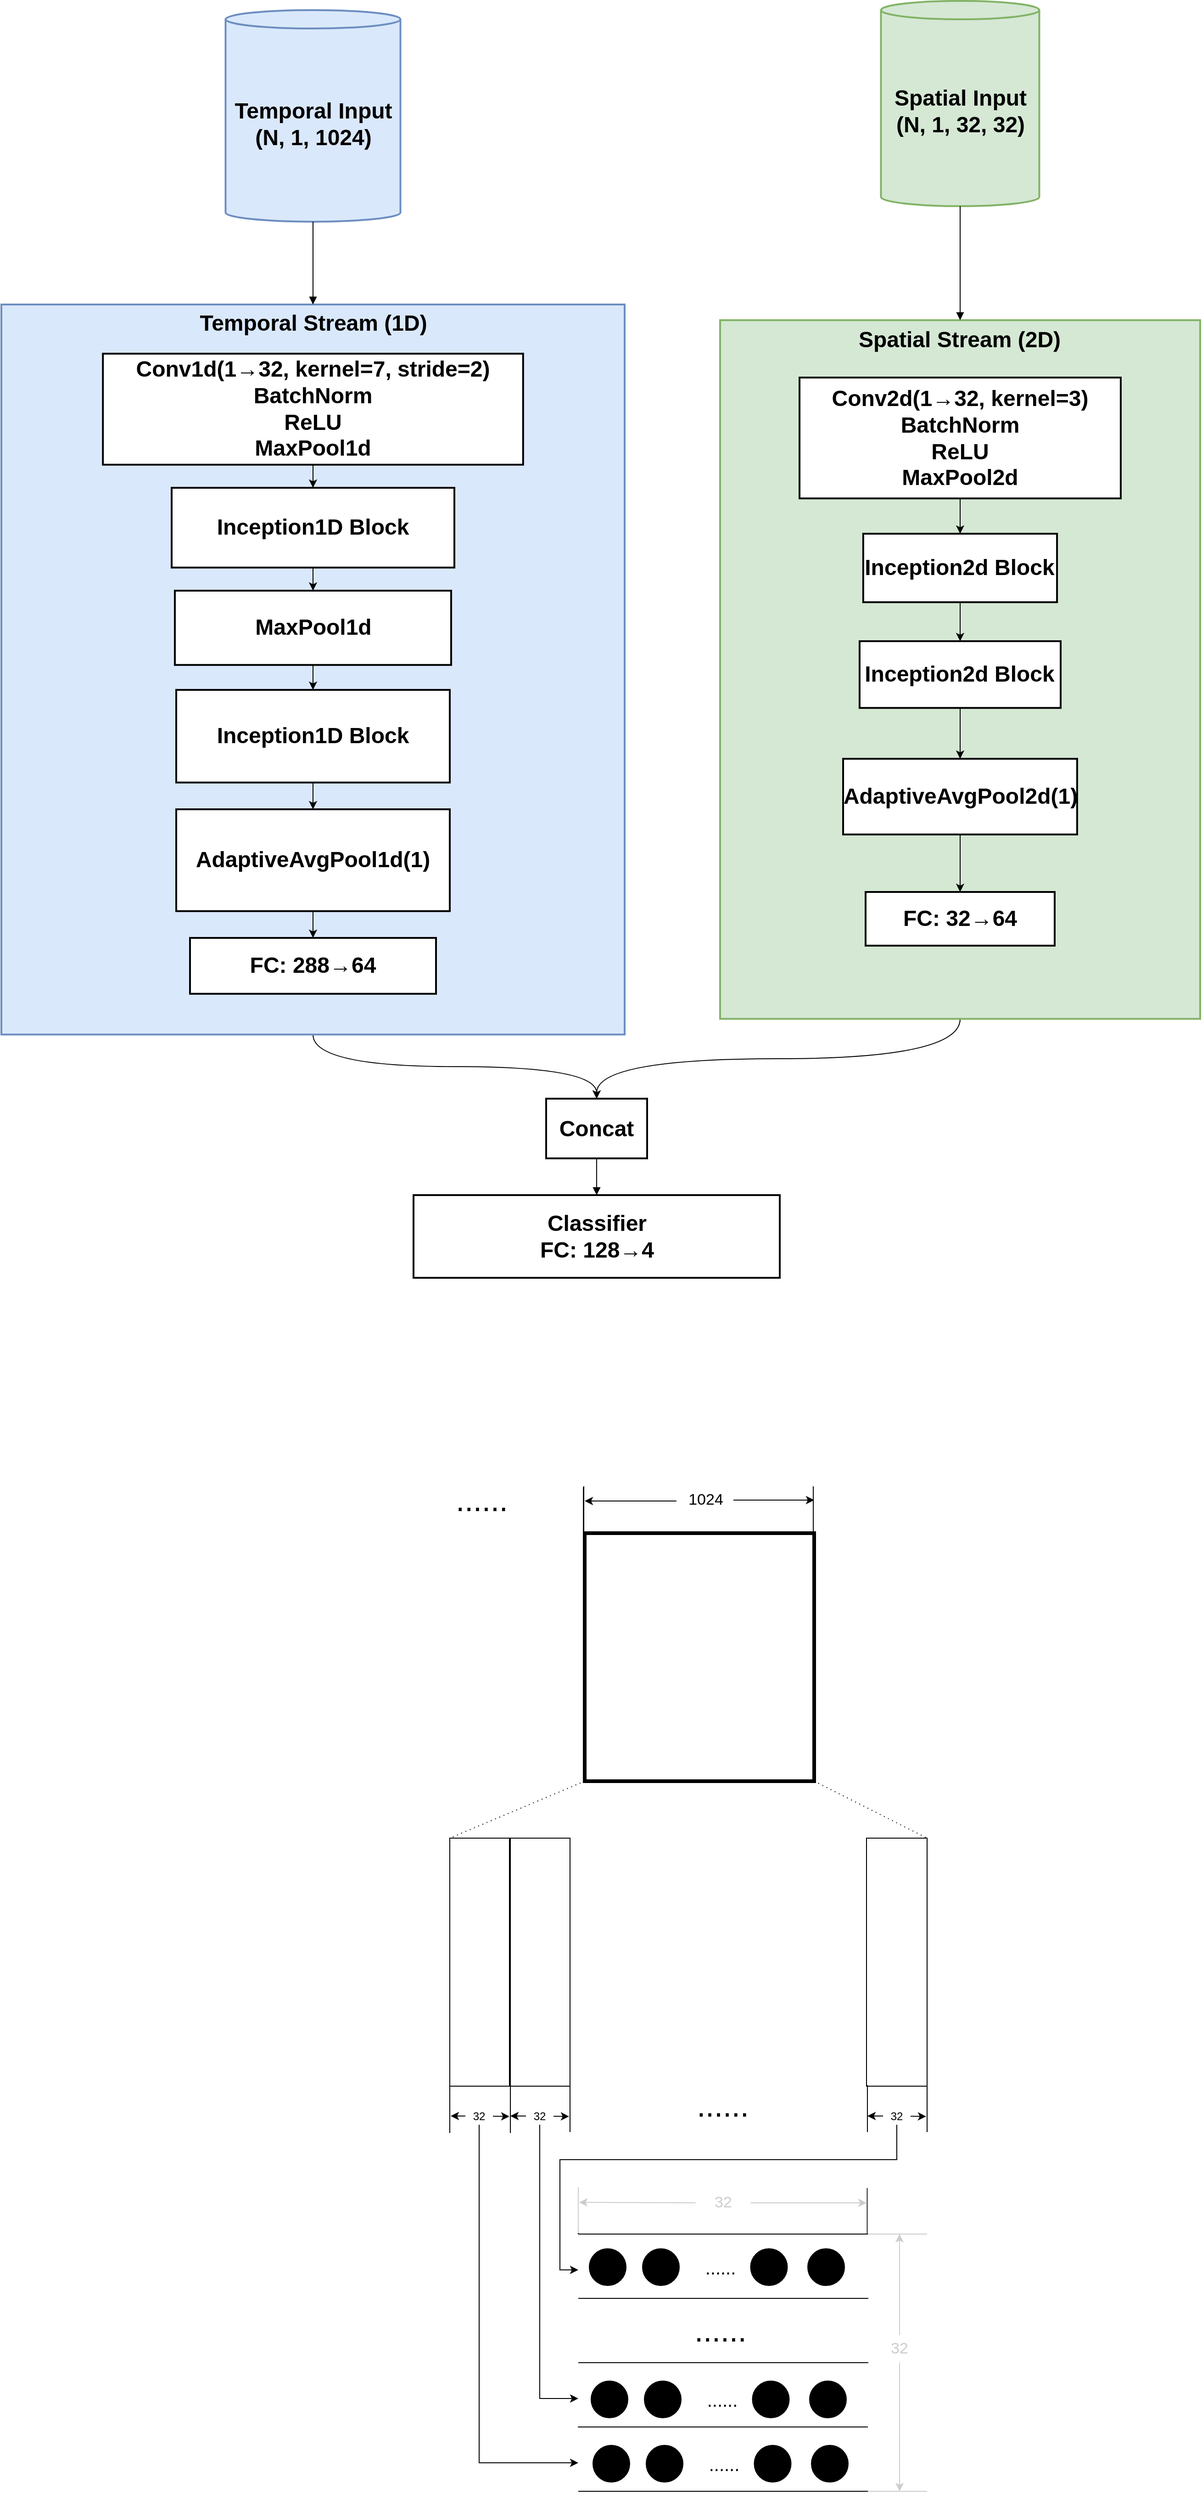 <mxfile version="27.1.1">
  <diagram name="第 1 页" id="sHijxUhzkt0KrCc44Swx">
    <mxGraphModel dx="1807" dy="1045" grid="1" gridSize="10" guides="1" tooltips="1" connect="1" arrows="1" fold="1" page="1" pageScale="1" pageWidth="827" pageHeight="1169" math="0" shadow="0">
      <root>
        <mxCell id="0" />
        <mxCell id="1" parent="0" />
        <mxCell id="0lxIgB4Fh4-dv3Joqvid-2" style="edgeStyle=orthogonalEdgeStyle;rounded=0;orthogonalLoop=1;jettySize=auto;html=1;exitX=0.5;exitY=1;exitDx=0;exitDy=0;entryX=0.5;entryY=0;entryDx=0;entryDy=0;curved=1;" parent="1" source="0lxIgB4Fh4-dv3Joqvid-3" target="0lxIgB4Fh4-dv3Joqvid-13" edge="1">
          <mxGeometry relative="1" as="geometry" />
        </mxCell>
        <mxCell id="0lxIgB4Fh4-dv3Joqvid-3" value="Spatial Stream (2D)" style="whiteSpace=wrap;strokeWidth=2;verticalAlign=top;fontSize=24;fillColor=#d5e8d4;strokeColor=#82b366;fontStyle=1" parent="1" vertex="1">
          <mxGeometry x="1174.495" y="657.539" width="523" height="760.607" as="geometry" />
        </mxCell>
        <mxCell id="0lxIgB4Fh4-dv3Joqvid-4" style="edgeStyle=orthogonalEdgeStyle;rounded=0;orthogonalLoop=1;jettySize=auto;html=1;exitX=0.5;exitY=1;exitDx=0;exitDy=0;entryX=0.5;entryY=0;entryDx=0;entryDy=0;" parent="0lxIgB4Fh4-dv3Joqvid-3" source="0lxIgB4Fh4-dv3Joqvid-5" target="0lxIgB4Fh4-dv3Joqvid-7" edge="1">
          <mxGeometry relative="1" as="geometry" />
        </mxCell>
        <mxCell id="0lxIgB4Fh4-dv3Joqvid-5" value="Conv2d(1→32, kernel=3)&#xa;            BatchNorm&#xa;            ReLU&#xa;            MaxPool2d" style="whiteSpace=wrap;strokeWidth=2;fontSize=24;fontStyle=1" parent="0lxIgB4Fh4-dv3Joqvid-3" vertex="1">
          <mxGeometry x="86.53" y="62.46" width="349.95" height="131.57" as="geometry" />
        </mxCell>
        <mxCell id="0lxIgB4Fh4-dv3Joqvid-6" style="edgeStyle=orthogonalEdgeStyle;rounded=0;orthogonalLoop=1;jettySize=auto;html=1;exitX=0.5;exitY=1;exitDx=0;exitDy=0;entryX=0.5;entryY=0;entryDx=0;entryDy=0;" parent="0lxIgB4Fh4-dv3Joqvid-3" source="0lxIgB4Fh4-dv3Joqvid-7" target="0lxIgB4Fh4-dv3Joqvid-9" edge="1">
          <mxGeometry relative="1" as="geometry" />
        </mxCell>
        <mxCell id="0lxIgB4Fh4-dv3Joqvid-7" value="Inception2d Block" style="whiteSpace=wrap;strokeWidth=2;fontSize=24;fontStyle=1" parent="0lxIgB4Fh4-dv3Joqvid-3" vertex="1">
          <mxGeometry x="155.935" y="232.461" width="211.13" height="74.57" as="geometry" />
        </mxCell>
        <mxCell id="0lxIgB4Fh4-dv3Joqvid-8" style="edgeStyle=orthogonalEdgeStyle;rounded=0;orthogonalLoop=1;jettySize=auto;html=1;exitX=0.5;exitY=1;exitDx=0;exitDy=0;entryX=0.5;entryY=0;entryDx=0;entryDy=0;" parent="0lxIgB4Fh4-dv3Joqvid-3" source="0lxIgB4Fh4-dv3Joqvid-9" target="0lxIgB4Fh4-dv3Joqvid-11" edge="1">
          <mxGeometry relative="1" as="geometry" />
        </mxCell>
        <mxCell id="0lxIgB4Fh4-dv3Joqvid-9" value="Inception2d Block" style="whiteSpace=wrap;strokeWidth=2;fontSize=24;fontStyle=1" parent="0lxIgB4Fh4-dv3Joqvid-3" vertex="1">
          <mxGeometry x="151.97" y="349.461" width="219.06" height="72.65" as="geometry" />
        </mxCell>
        <mxCell id="0lxIgB4Fh4-dv3Joqvid-10" style="edgeStyle=orthogonalEdgeStyle;rounded=0;orthogonalLoop=1;jettySize=auto;html=1;exitX=0.5;exitY=1;exitDx=0;exitDy=0;entryX=0.5;entryY=0;entryDx=0;entryDy=0;" parent="0lxIgB4Fh4-dv3Joqvid-3" source="0lxIgB4Fh4-dv3Joqvid-11" target="0lxIgB4Fh4-dv3Joqvid-12" edge="1">
          <mxGeometry relative="1" as="geometry" />
        </mxCell>
        <mxCell id="0lxIgB4Fh4-dv3Joqvid-11" value="AdaptiveAvgPool2d(1)" style="whiteSpace=wrap;strokeWidth=2;fontSize=24;fontStyle=1" parent="0lxIgB4Fh4-dv3Joqvid-3" vertex="1">
          <mxGeometry x="134.025" y="477.461" width="254.95" height="82.4" as="geometry" />
        </mxCell>
        <mxCell id="0lxIgB4Fh4-dv3Joqvid-12" value="FC: 32→64" style="whiteSpace=wrap;strokeWidth=2;fontSize=24;fontStyle=1" parent="0lxIgB4Fh4-dv3Joqvid-3" vertex="1">
          <mxGeometry x="158.5" y="622.462" width="206" height="58.435" as="geometry" />
        </mxCell>
        <mxCell id="0lxIgB4Fh4-dv3Joqvid-13" value="Concat" style="whiteSpace=wrap;strokeWidth=2;fontSize=24;fontStyle=1" parent="1" vertex="1">
          <mxGeometry x="985" y="1505" width="110" height="65" as="geometry" />
        </mxCell>
        <mxCell id="0lxIgB4Fh4-dv3Joqvid-14" value="Classifier&#xa;        FC: 128→4" style="whiteSpace=wrap;strokeWidth=2;fontSize=24;fontStyle=1" parent="1" vertex="1">
          <mxGeometry x="840.5" y="1610" width="399" height="90" as="geometry" />
        </mxCell>
        <mxCell id="0lxIgB4Fh4-dv3Joqvid-15" value="Temporal Input&#xa;        (N, 1, 1024)" style="shape=cylinder3;boundedLbl=1;backgroundOutline=1;size=10;strokeWidth=2;whiteSpace=wrap;fontSize=24;fillColor=#dae8fc;strokeColor=#6c8ebf;fontStyle=1" parent="1" vertex="1">
          <mxGeometry x="635.75" y="320" width="190.5" height="230.32" as="geometry" />
        </mxCell>
        <mxCell id="0lxIgB4Fh4-dv3Joqvid-16" style="edgeStyle=orthogonalEdgeStyle;rounded=0;orthogonalLoop=1;jettySize=auto;html=1;entryX=0.5;entryY=0;entryDx=0;entryDy=0;exitX=0.5;exitY=1;exitDx=0;exitDy=0;elbow=vertical;curved=1;" parent="1" source="0lxIgB4Fh4-dv3Joqvid-17" target="0lxIgB4Fh4-dv3Joqvid-13" edge="1">
          <mxGeometry relative="1" as="geometry" />
        </mxCell>
        <mxCell id="0lxIgB4Fh4-dv3Joqvid-17" value="Temporal Stream (1D)" style="whiteSpace=wrap;strokeWidth=2;verticalAlign=top;fontSize=24;fillColor=#dae8fc;strokeColor=#6c8ebf;fontStyle=1" parent="1" vertex="1">
          <mxGeometry x="391.5" y="640.486" width="679" height="794.71" as="geometry" />
        </mxCell>
        <mxCell id="0lxIgB4Fh4-dv3Joqvid-18" style="edgeStyle=orthogonalEdgeStyle;rounded=0;orthogonalLoop=1;jettySize=auto;html=1;exitX=0.5;exitY=1;exitDx=0;exitDy=0;entryX=0.5;entryY=0;entryDx=0;entryDy=0;" parent="0lxIgB4Fh4-dv3Joqvid-17" source="0lxIgB4Fh4-dv3Joqvid-19" target="0lxIgB4Fh4-dv3Joqvid-21" edge="1">
          <mxGeometry relative="1" as="geometry" />
        </mxCell>
        <mxCell id="0lxIgB4Fh4-dv3Joqvid-19" value="Conv1d(1→32, kernel=7, stride=2)&#xa;            BatchNorm&#xa;            ReLU&#xa;            MaxPool1d" style="whiteSpace=wrap;strokeWidth=2;fontSize=24;fontStyle=1" parent="0lxIgB4Fh4-dv3Joqvid-17" vertex="1">
          <mxGeometry x="110.63" y="53.53" width="457.75" height="120.85" as="geometry" />
        </mxCell>
        <mxCell id="0lxIgB4Fh4-dv3Joqvid-20" style="edgeStyle=orthogonalEdgeStyle;rounded=0;orthogonalLoop=1;jettySize=auto;html=1;exitX=0.5;exitY=1;exitDx=0;exitDy=0;entryX=0.5;entryY=0;entryDx=0;entryDy=0;" parent="0lxIgB4Fh4-dv3Joqvid-17" source="0lxIgB4Fh4-dv3Joqvid-21" target="0lxIgB4Fh4-dv3Joqvid-23" edge="1">
          <mxGeometry relative="1" as="geometry" />
        </mxCell>
        <mxCell id="0lxIgB4Fh4-dv3Joqvid-21" value="Inception1D Block" style="whiteSpace=wrap;strokeWidth=2;fontSize=24;fontStyle=1" parent="0lxIgB4Fh4-dv3Joqvid-17" vertex="1">
          <mxGeometry x="185.5" y="199.514" width="308" height="86.85" as="geometry" />
        </mxCell>
        <mxCell id="0lxIgB4Fh4-dv3Joqvid-22" style="edgeStyle=orthogonalEdgeStyle;rounded=0;orthogonalLoop=1;jettySize=auto;html=1;exitX=0.5;exitY=1;exitDx=0;exitDy=0;entryX=0.5;entryY=0;entryDx=0;entryDy=0;" parent="0lxIgB4Fh4-dv3Joqvid-17" source="0lxIgB4Fh4-dv3Joqvid-23" target="0lxIgB4Fh4-dv3Joqvid-27" edge="1">
          <mxGeometry relative="1" as="geometry" />
        </mxCell>
        <mxCell id="0lxIgB4Fh4-dv3Joqvid-23" value="MaxPool1d" style="whiteSpace=wrap;strokeWidth=2;fontSize=24;fontStyle=1" parent="0lxIgB4Fh4-dv3Joqvid-17" vertex="1">
          <mxGeometry x="189" y="311.514" width="301" height="80.85" as="geometry" />
        </mxCell>
        <mxCell id="0lxIgB4Fh4-dv3Joqvid-24" style="edgeStyle=orthogonalEdgeStyle;rounded=0;orthogonalLoop=1;jettySize=auto;html=1;exitX=0.5;exitY=1;exitDx=0;exitDy=0;entryX=0.5;entryY=0;entryDx=0;entryDy=0;" parent="0lxIgB4Fh4-dv3Joqvid-17" source="0lxIgB4Fh4-dv3Joqvid-25" target="0lxIgB4Fh4-dv3Joqvid-28" edge="1">
          <mxGeometry relative="1" as="geometry" />
        </mxCell>
        <mxCell id="0lxIgB4Fh4-dv3Joqvid-25" value="AdaptiveAvgPool1d(1)" style="whiteSpace=wrap;strokeWidth=2;fontSize=24;fontStyle=1" parent="0lxIgB4Fh4-dv3Joqvid-17" vertex="1">
          <mxGeometry x="190.5" y="549.514" width="298" height="110.85" as="geometry" />
        </mxCell>
        <mxCell id="0lxIgB4Fh4-dv3Joqvid-26" style="edgeStyle=orthogonalEdgeStyle;rounded=0;orthogonalLoop=1;jettySize=auto;html=1;exitX=0.5;exitY=1;exitDx=0;exitDy=0;entryX=0.5;entryY=0;entryDx=0;entryDy=0;" parent="0lxIgB4Fh4-dv3Joqvid-17" source="0lxIgB4Fh4-dv3Joqvid-27" target="0lxIgB4Fh4-dv3Joqvid-25" edge="1">
          <mxGeometry relative="1" as="geometry" />
        </mxCell>
        <mxCell id="0lxIgB4Fh4-dv3Joqvid-27" value="Inception1D Block" style="whiteSpace=wrap;strokeWidth=2;fontSize=24;fontStyle=1" parent="0lxIgB4Fh4-dv3Joqvid-17" vertex="1">
          <mxGeometry x="190.5" y="419.514" width="298" height="100.85" as="geometry" />
        </mxCell>
        <mxCell id="0lxIgB4Fh4-dv3Joqvid-28" value="FC: 288→64" style="whiteSpace=wrap;strokeWidth=2;fontSize=24;fontStyle=1" parent="0lxIgB4Fh4-dv3Joqvid-17" vertex="1">
          <mxGeometry x="205.5" y="689.51" width="268" height="60.84" as="geometry" />
        </mxCell>
        <mxCell id="0lxIgB4Fh4-dv3Joqvid-29" value="Spatial Input&#xa;        (N, 1, 32, 32)" style="shape=cylinder3;boundedLbl=1;backgroundOutline=1;size=10;strokeWidth=2;whiteSpace=wrap;fontSize=24;fillColor=#d5e8d4;strokeColor=#82b366;fontStyle=1" parent="1" vertex="1">
          <mxGeometry x="1349.74" y="310" width="172.51" height="223.41" as="geometry" />
        </mxCell>
        <mxCell id="0lxIgB4Fh4-dv3Joqvid-30" value="" style="curved=1;startArrow=none;endArrow=block;exitX=0.5;exitY=0.99;entryX=0.5;entryY=0;rounded=0;" parent="1" source="0lxIgB4Fh4-dv3Joqvid-13" target="0lxIgB4Fh4-dv3Joqvid-14" edge="1">
          <mxGeometry relative="1" as="geometry">
            <Array as="points" />
          </mxGeometry>
        </mxCell>
        <mxCell id="0lxIgB4Fh4-dv3Joqvid-31" value="" style="curved=1;startArrow=none;endArrow=block;exitX=0.5;exitY=1;entryX=0.5;entryY=0;rounded=0;" parent="1" source="0lxIgB4Fh4-dv3Joqvid-15" target="0lxIgB4Fh4-dv3Joqvid-17" edge="1">
          <mxGeometry relative="1" as="geometry">
            <Array as="points" />
          </mxGeometry>
        </mxCell>
        <mxCell id="0lxIgB4Fh4-dv3Joqvid-32" value="" style="curved=1;startArrow=none;endArrow=block;exitX=0.5;exitY=1;entryX=0.5;entryY=0;rounded=0;" parent="1" source="0lxIgB4Fh4-dv3Joqvid-29" target="0lxIgB4Fh4-dv3Joqvid-3" edge="1">
          <mxGeometry relative="1" as="geometry">
            <Array as="points" />
          </mxGeometry>
        </mxCell>
        <mxCell id="24eTkejY1qJN395DCYq1-84" value="" style="group;rotation=0;" vertex="1" connectable="0" parent="1">
          <mxGeometry x="490" y="1920" width="1125.5" height="328" as="geometry" />
        </mxCell>
        <mxCell id="24eTkejY1qJN395DCYq1-85" value="" style="shape=image;verticalLabelPosition=bottom;labelBackgroundColor=default;verticalAlign=top;imageAspect=0;image=https://broadbandlibrary.com/wp-content/uploads/2022/08/Figure.7-768x239.jpg;clipPath=inset(0% 0% 0% 14%);rotation=0;" vertex="1" parent="24eTkejY1qJN395DCYq1-84">
          <mxGeometry x="310" y="57" width="670" height="269" as="geometry" />
        </mxCell>
        <mxCell id="24eTkejY1qJN395DCYq1-87" value="" style="rounded=0;whiteSpace=wrap;html=1;fillColor=none;strokeColor=#000000;strokeWidth=4;rotation=0;" vertex="1" parent="24eTkejY1qJN395DCYq1-84">
          <mxGeometry x="537" y="58" width="250" height="270" as="geometry" />
        </mxCell>
        <mxCell id="24eTkejY1qJN395DCYq1-90" value="" style="endArrow=none;html=1;rounded=0;" edge="1" parent="24eTkejY1qJN395DCYq1-84">
          <mxGeometry width="50" height="50" relative="1" as="geometry">
            <mxPoint x="536" y="58" as="sourcePoint" />
            <mxPoint x="536" y="8" as="targetPoint" />
          </mxGeometry>
        </mxCell>
        <mxCell id="24eTkejY1qJN395DCYq1-93" value="&lt;font style=&quot;font-size: 17px;&quot;&gt;1024&lt;/font&gt;" style="text;html=1;align=center;verticalAlign=middle;whiteSpace=wrap;rounded=0;rotation=0;" vertex="1" parent="24eTkejY1qJN395DCYq1-84">
          <mxGeometry x="639" y="7" width="60" height="30" as="geometry" />
        </mxCell>
        <mxCell id="24eTkejY1qJN395DCYq1-94" value="" style="endArrow=none;html=1;rounded=0;" edge="1" parent="24eTkejY1qJN395DCYq1-84">
          <mxGeometry width="50" height="50" relative="1" as="geometry">
            <mxPoint x="536" y="57" as="sourcePoint" />
            <mxPoint x="536" y="7" as="targetPoint" />
          </mxGeometry>
        </mxCell>
        <mxCell id="24eTkejY1qJN395DCYq1-95" value="" style="endArrow=none;html=1;rounded=0;" edge="1" parent="24eTkejY1qJN395DCYq1-84">
          <mxGeometry width="50" height="50" relative="1" as="geometry">
            <mxPoint x="786" y="57" as="sourcePoint" />
            <mxPoint x="786" y="7" as="targetPoint" />
          </mxGeometry>
        </mxCell>
        <mxCell id="24eTkejY1qJN395DCYq1-96" value="" style="endArrow=classic;html=1;rounded=0;exitX=1;exitY=0.5;exitDx=0;exitDy=0;" edge="1" parent="24eTkejY1qJN395DCYq1-84" source="24eTkejY1qJN395DCYq1-93">
          <mxGeometry width="50" height="50" relative="1" as="geometry">
            <mxPoint x="707" y="23" as="sourcePoint" />
            <mxPoint x="787" y="22" as="targetPoint" />
          </mxGeometry>
        </mxCell>
        <mxCell id="24eTkejY1qJN395DCYq1-97" value="" style="endArrow=classic;html=1;rounded=0;" edge="1" parent="24eTkejY1qJN395DCYq1-84">
          <mxGeometry width="50" height="50" relative="1" as="geometry">
            <mxPoint x="637" y="23" as="sourcePoint" />
            <mxPoint x="537" y="23" as="targetPoint" />
          </mxGeometry>
        </mxCell>
        <mxCell id="24eTkejY1qJN395DCYq1-99" value="" style="endArrow=none;html=1;rounded=0;" edge="1" parent="24eTkejY1qJN395DCYq1-84">
          <mxGeometry width="50" height="50" relative="1" as="geometry">
            <mxPoint x="535.57" y="58" as="sourcePoint" />
            <mxPoint x="535.57" y="8" as="targetPoint" />
          </mxGeometry>
        </mxCell>
        <mxCell id="24eTkejY1qJN395DCYq1-98" value="&lt;font style=&quot;font-size: 34px;&quot;&gt;......&lt;/font&gt;" style="text;html=1;align=center;verticalAlign=middle;whiteSpace=wrap;rounded=0;rotation=0;" vertex="1" parent="24eTkejY1qJN395DCYq1-84">
          <mxGeometry x="280" y="7" width="290" height="30" as="geometry" />
        </mxCell>
        <mxCell id="24eTkejY1qJN395DCYq1-101" value="" style="group;rotation=-180;" vertex="1" connectable="0" parent="1">
          <mxGeometry x="880" y="2310" width="520" height="340" as="geometry" />
        </mxCell>
        <mxCell id="24eTkejY1qJN395DCYq1-102" value="" style="shape=image;verticalLabelPosition=bottom;labelBackgroundColor=default;verticalAlign=top;imageAspect=0;image=https://broadbandlibrary.com/wp-content/uploads/2022/08/Figure.7-768x239.jpg;clipPath=inset(0% 56.33% 0% 14%);rotation=-180;" vertex="1" parent="24eTkejY1qJN395DCYq1-101">
          <mxGeometry width="520" height="269" as="geometry" />
        </mxCell>
        <mxCell id="24eTkejY1qJN395DCYq1-103" style="edgeStyle=orthogonalEdgeStyle;rounded=0;orthogonalLoop=1;jettySize=auto;html=1;exitX=0;exitY=0.5;exitDx=0;exitDy=0;" edge="1" parent="24eTkejY1qJN395DCYq1-101" source="24eTkejY1qJN395DCYq1-104">
          <mxGeometry relative="1" as="geometry">
            <mxPoint x="66" y="303" as="targetPoint" />
            <mxPoint x="76" y="303" as="sourcePoint" />
          </mxGeometry>
        </mxCell>
        <mxCell id="24eTkejY1qJN395DCYq1-166" style="edgeStyle=orthogonalEdgeStyle;rounded=0;orthogonalLoop=1;jettySize=auto;html=1;exitX=0.5;exitY=1;exitDx=0;exitDy=0;" edge="1" parent="24eTkejY1qJN395DCYq1-101" source="24eTkejY1qJN395DCYq1-104">
          <mxGeometry relative="1" as="geometry">
            <mxPoint x="140" y="610" as="targetPoint" />
            <Array as="points">
              <mxPoint x="98" y="610" />
            </Array>
          </mxGeometry>
        </mxCell>
        <mxCell id="24eTkejY1qJN395DCYq1-104" value="&lt;font&gt;32&lt;/font&gt;" style="text;html=1;align=center;verticalAlign=middle;whiteSpace=wrap;rounded=0;rotation=0;" vertex="1" parent="24eTkejY1qJN395DCYq1-101">
          <mxGeometry x="83" y="293" width="30" height="19" as="geometry" />
        </mxCell>
        <mxCell id="24eTkejY1qJN395DCYq1-105" value="" style="endArrow=none;html=1;rounded=0;" edge="1" parent="24eTkejY1qJN395DCYq1-101">
          <mxGeometry width="50" height="50" relative="1" as="geometry">
            <mxPoint x="131" y="270" as="sourcePoint" />
            <mxPoint x="131" y="320" as="targetPoint" />
          </mxGeometry>
        </mxCell>
        <mxCell id="24eTkejY1qJN395DCYq1-106" value="" style="endArrow=none;html=1;rounded=0;" edge="1" parent="24eTkejY1qJN395DCYq1-101">
          <mxGeometry width="50" height="50" relative="1" as="geometry">
            <mxPoint x="66" y="270" as="sourcePoint" />
            <mxPoint x="66" y="320" as="targetPoint" />
          </mxGeometry>
        </mxCell>
        <mxCell id="24eTkejY1qJN395DCYq1-107" value="" style="endArrow=classic;html=1;rounded=0;" edge="1" parent="24eTkejY1qJN395DCYq1-101" source="24eTkejY1qJN395DCYq1-104">
          <mxGeometry width="50" height="50" relative="1" as="geometry">
            <mxPoint x="120" y="303" as="sourcePoint" />
            <mxPoint x="130" y="303" as="targetPoint" />
          </mxGeometry>
        </mxCell>
        <mxCell id="24eTkejY1qJN395DCYq1-108" value="" style="endArrow=none;html=1;rounded=0;" edge="1" parent="24eTkejY1qJN395DCYq1-101">
          <mxGeometry width="50" height="50" relative="1" as="geometry">
            <mxPoint x="66" y="271" as="sourcePoint" />
            <mxPoint x="66" y="321" as="targetPoint" />
          </mxGeometry>
        </mxCell>
        <mxCell id="24eTkejY1qJN395DCYq1-109" style="edgeStyle=orthogonalEdgeStyle;rounded=0;orthogonalLoop=1;jettySize=auto;html=1;exitX=0;exitY=0.5;exitDx=0;exitDy=0;" edge="1" parent="24eTkejY1qJN395DCYq1-101" source="24eTkejY1qJN395DCYq1-110">
          <mxGeometry relative="1" as="geometry">
            <mxPoint x="1" y="303" as="targetPoint" />
            <mxPoint x="11" y="303" as="sourcePoint" />
          </mxGeometry>
        </mxCell>
        <mxCell id="24eTkejY1qJN395DCYq1-167" style="edgeStyle=orthogonalEdgeStyle;rounded=0;orthogonalLoop=1;jettySize=auto;html=1;" edge="1" parent="24eTkejY1qJN395DCYq1-101" source="24eTkejY1qJN395DCYq1-110">
          <mxGeometry relative="1" as="geometry">
            <mxPoint x="140" y="680" as="targetPoint" />
            <Array as="points">
              <mxPoint x="32" y="680" />
            </Array>
          </mxGeometry>
        </mxCell>
        <mxCell id="24eTkejY1qJN395DCYq1-110" value="&lt;font&gt;32&lt;/font&gt;" style="text;html=1;align=center;verticalAlign=middle;whiteSpace=wrap;rounded=0;rotation=0;" vertex="1" parent="24eTkejY1qJN395DCYq1-101">
          <mxGeometry x="17" y="293" width="30" height="19" as="geometry" />
        </mxCell>
        <mxCell id="24eTkejY1qJN395DCYq1-111" value="" style="endArrow=none;html=1;rounded=0;" edge="1" parent="24eTkejY1qJN395DCYq1-101">
          <mxGeometry width="50" height="50" relative="1" as="geometry">
            <mxPoint x="66" y="270" as="sourcePoint" />
            <mxPoint x="66" y="320" as="targetPoint" />
          </mxGeometry>
        </mxCell>
        <mxCell id="24eTkejY1qJN395DCYq1-112" value="" style="endArrow=none;html=1;rounded=0;" edge="1" parent="24eTkejY1qJN395DCYq1-101">
          <mxGeometry width="50" height="50" relative="1" as="geometry">
            <mxPoint y="270" as="sourcePoint" />
            <mxPoint y="320" as="targetPoint" />
          </mxGeometry>
        </mxCell>
        <mxCell id="24eTkejY1qJN395DCYq1-113" value="" style="endArrow=classic;html=1;rounded=0;" edge="1" parent="24eTkejY1qJN395DCYq1-101" source="24eTkejY1qJN395DCYq1-110">
          <mxGeometry width="50" height="50" relative="1" as="geometry">
            <mxPoint x="55" y="303" as="sourcePoint" />
            <mxPoint x="65" y="303" as="targetPoint" />
          </mxGeometry>
        </mxCell>
        <mxCell id="24eTkejY1qJN395DCYq1-114" value="" style="endArrow=none;html=1;rounded=0;" edge="1" parent="24eTkejY1qJN395DCYq1-101">
          <mxGeometry width="50" height="50" relative="1" as="geometry">
            <mxPoint y="271" as="sourcePoint" />
            <mxPoint y="321" as="targetPoint" />
          </mxGeometry>
        </mxCell>
        <mxCell id="24eTkejY1qJN395DCYq1-115" style="edgeStyle=orthogonalEdgeStyle;rounded=0;orthogonalLoop=1;jettySize=auto;html=1;exitX=0;exitY=0.5;exitDx=0;exitDy=0;" edge="1" parent="24eTkejY1qJN395DCYq1-101" source="24eTkejY1qJN395DCYq1-116">
          <mxGeometry relative="1" as="geometry">
            <mxPoint x="455" y="303" as="targetPoint" />
            <mxPoint x="465" y="303" as="sourcePoint" />
          </mxGeometry>
        </mxCell>
        <mxCell id="24eTkejY1qJN395DCYq1-165" style="edgeStyle=orthogonalEdgeStyle;rounded=0;orthogonalLoop=1;jettySize=auto;html=1;" edge="1" parent="24eTkejY1qJN395DCYq1-101" source="24eTkejY1qJN395DCYq1-116">
          <mxGeometry relative="1" as="geometry">
            <mxPoint x="140" y="470" as="targetPoint" />
            <Array as="points">
              <mxPoint x="487" y="350" />
              <mxPoint x="120" y="350" />
              <mxPoint x="120" y="470" />
            </Array>
          </mxGeometry>
        </mxCell>
        <mxCell id="24eTkejY1qJN395DCYq1-116" value="&lt;font&gt;32&lt;/font&gt;" style="text;html=1;align=center;verticalAlign=middle;whiteSpace=wrap;rounded=0;rotation=0;" vertex="1" parent="24eTkejY1qJN395DCYq1-101">
          <mxGeometry x="472" y="293" width="30" height="19" as="geometry" />
        </mxCell>
        <mxCell id="24eTkejY1qJN395DCYq1-117" value="" style="endArrow=none;html=1;rounded=0;" edge="1" parent="24eTkejY1qJN395DCYq1-101">
          <mxGeometry width="50" height="50" relative="1" as="geometry">
            <mxPoint x="520" y="269" as="sourcePoint" />
            <mxPoint x="520" y="320" as="targetPoint" />
          </mxGeometry>
        </mxCell>
        <mxCell id="24eTkejY1qJN395DCYq1-118" value="" style="endArrow=none;html=1;rounded=0;" edge="1" parent="24eTkejY1qJN395DCYq1-101">
          <mxGeometry width="50" height="50" relative="1" as="geometry">
            <mxPoint x="455" y="269" as="sourcePoint" />
            <mxPoint x="455" y="319" as="targetPoint" />
          </mxGeometry>
        </mxCell>
        <mxCell id="24eTkejY1qJN395DCYq1-119" value="" style="endArrow=classic;html=1;rounded=0;" edge="1" parent="24eTkejY1qJN395DCYq1-101" source="24eTkejY1qJN395DCYq1-116">
          <mxGeometry width="50" height="50" relative="1" as="geometry">
            <mxPoint x="509" y="303" as="sourcePoint" />
            <mxPoint x="519" y="303" as="targetPoint" />
          </mxGeometry>
        </mxCell>
        <mxCell id="24eTkejY1qJN395DCYq1-120" value="" style="endArrow=none;html=1;rounded=0;" edge="1" parent="24eTkejY1qJN395DCYq1-101">
          <mxGeometry width="50" height="50" relative="1" as="geometry">
            <mxPoint x="455" y="270" as="sourcePoint" />
            <mxPoint x="455" y="320" as="targetPoint" />
          </mxGeometry>
        </mxCell>
        <mxCell id="24eTkejY1qJN395DCYq1-121" value="&lt;font style=&quot;font-size: 34px;&quot;&gt;......&lt;/font&gt;" style="text;html=1;align=center;verticalAlign=middle;whiteSpace=wrap;rounded=0;rotation=-180;" vertex="1" parent="24eTkejY1qJN395DCYq1-101">
          <mxGeometry x="208" y="283" width="179.5" height="57.5" as="geometry" />
        </mxCell>
        <mxCell id="24eTkejY1qJN395DCYq1-122" value="" style="rounded=0;whiteSpace=wrap;html=1;fillColor=none;rotation=-180;" vertex="1" parent="24eTkejY1qJN395DCYq1-101">
          <mxGeometry x="454" width="66" height="270" as="geometry" />
        </mxCell>
        <mxCell id="24eTkejY1qJN395DCYq1-123" value="" style="rounded=0;whiteSpace=wrap;html=1;fillColor=none;rotation=-180;" vertex="1" parent="24eTkejY1qJN395DCYq1-101">
          <mxGeometry x="65" width="66" height="270" as="geometry" />
        </mxCell>
        <mxCell id="24eTkejY1qJN395DCYq1-124" value="" style="rounded=0;whiteSpace=wrap;html=1;fillColor=none;rotation=-180;" vertex="1" parent="24eTkejY1qJN395DCYq1-101">
          <mxGeometry width="66" height="270" as="geometry" />
        </mxCell>
        <mxCell id="24eTkejY1qJN395DCYq1-125" value="" style="group" vertex="1" connectable="0" parent="1">
          <mxGeometry x="1019.5" y="2690" width="380.5" height="331" as="geometry" />
        </mxCell>
        <mxCell id="24eTkejY1qJN395DCYq1-126" value="" style="rounded=0;whiteSpace=wrap;html=1;strokeColor=none;" vertex="1" parent="24eTkejY1qJN395DCYq1-125">
          <mxGeometry x="0.5" y="51" width="315.5" height="280" as="geometry" />
        </mxCell>
        <mxCell id="24eTkejY1qJN395DCYq1-127" value="" style="endArrow=none;html=1;rounded=0;exitX=0;exitY=0;exitDx=0;exitDy=0;" edge="1" parent="24eTkejY1qJN395DCYq1-125" source="24eTkejY1qJN395DCYq1-126">
          <mxGeometry width="50" height="50" relative="1" as="geometry">
            <mxPoint x="0.5" y="51" as="sourcePoint" />
            <mxPoint x="316.5" y="51" as="targetPoint" />
          </mxGeometry>
        </mxCell>
        <mxCell id="24eTkejY1qJN395DCYq1-128" value="" style="endArrow=none;html=1;rounded=0;exitX=0;exitY=0;exitDx=0;exitDy=0;" edge="1" parent="24eTkejY1qJN395DCYq1-125">
          <mxGeometry width="50" height="50" relative="1" as="geometry">
            <mxPoint x="0.5" y="121" as="sourcePoint" />
            <mxPoint x="316.5" y="121" as="targetPoint" />
          </mxGeometry>
        </mxCell>
        <mxCell id="24eTkejY1qJN395DCYq1-129" value="" style="endArrow=none;html=1;rounded=0;exitX=0;exitY=0;exitDx=0;exitDy=0;" edge="1" parent="24eTkejY1qJN395DCYq1-125">
          <mxGeometry width="50" height="50" relative="1" as="geometry">
            <mxPoint x="0.5" y="191" as="sourcePoint" />
            <mxPoint x="316.5" y="191" as="targetPoint" />
          </mxGeometry>
        </mxCell>
        <mxCell id="24eTkejY1qJN395DCYq1-130" value="" style="endArrow=none;html=1;rounded=0;exitX=0;exitY=0;exitDx=0;exitDy=0;" edge="1" parent="24eTkejY1qJN395DCYq1-125">
          <mxGeometry width="50" height="50" relative="1" as="geometry">
            <mxPoint y="261" as="sourcePoint" />
            <mxPoint x="316" y="261" as="targetPoint" />
          </mxGeometry>
        </mxCell>
        <mxCell id="24eTkejY1qJN395DCYq1-131" value="" style="endArrow=none;html=1;rounded=0;exitX=0;exitY=0;exitDx=0;exitDy=0;" edge="1" parent="24eTkejY1qJN395DCYq1-125">
          <mxGeometry width="50" height="50" relative="1" as="geometry">
            <mxPoint x="0.5" y="331" as="sourcePoint" />
            <mxPoint x="316.5" y="331" as="targetPoint" />
          </mxGeometry>
        </mxCell>
        <mxCell id="24eTkejY1qJN395DCYq1-132" value="&lt;font style=&quot;font-size: 34px;&quot;&gt;......&lt;/font&gt;" style="text;html=1;align=center;verticalAlign=middle;whiteSpace=wrap;rounded=0;" vertex="1" parent="24eTkejY1qJN395DCYq1-125">
          <mxGeometry x="10.5" y="141" width="290" height="30" as="geometry" />
        </mxCell>
        <mxCell id="24eTkejY1qJN395DCYq1-133" value="" style="ellipse;whiteSpace=wrap;html=1;aspect=fixed;fillColor=#000000;" vertex="1" parent="24eTkejY1qJN395DCYq1-125">
          <mxGeometry x="12.5" y="67" width="40" height="40" as="geometry" />
        </mxCell>
        <mxCell id="24eTkejY1qJN395DCYq1-134" value="" style="endArrow=none;html=1;rounded=0;" edge="1" parent="24eTkejY1qJN395DCYq1-125">
          <mxGeometry width="50" height="50" relative="1" as="geometry">
            <mxPoint x="0.5" y="51" as="sourcePoint" />
            <mxPoint x="0.5" y="1" as="targetPoint" />
          </mxGeometry>
        </mxCell>
        <mxCell id="24eTkejY1qJN395DCYq1-135" value="&lt;font style=&quot;font-size: 17px; color: rgb(204, 204, 204);&quot;&gt;32&lt;/font&gt;" style="text;html=1;align=center;verticalAlign=middle;whiteSpace=wrap;rounded=0;" vertex="1" parent="24eTkejY1qJN395DCYq1-125">
          <mxGeometry x="128.25" y="2" width="60" height="30" as="geometry" />
        </mxCell>
        <mxCell id="24eTkejY1qJN395DCYq1-136" value="" style="endArrow=none;html=1;rounded=0;strokeColor=#CCCCCC;" edge="1" parent="24eTkejY1qJN395DCYq1-125">
          <mxGeometry width="50" height="50" relative="1" as="geometry">
            <mxPoint x="0.5" y="50" as="sourcePoint" />
            <mxPoint x="0.5" as="targetPoint" />
          </mxGeometry>
        </mxCell>
        <mxCell id="24eTkejY1qJN395DCYq1-137" value="" style="endArrow=none;html=1;rounded=0;" edge="1" parent="24eTkejY1qJN395DCYq1-125">
          <mxGeometry width="50" height="50" relative="1" as="geometry">
            <mxPoint x="315.29" y="51" as="sourcePoint" />
            <mxPoint x="315.29" y="1" as="targetPoint" />
          </mxGeometry>
        </mxCell>
        <mxCell id="24eTkejY1qJN395DCYq1-138" value="" style="endArrow=classic;html=1;rounded=0;exitX=1;exitY=0.5;exitDx=0;exitDy=0;strokeColor=#CCCCCC;" edge="1" parent="24eTkejY1qJN395DCYq1-125" source="24eTkejY1qJN395DCYq1-135">
          <mxGeometry width="50" height="50" relative="1" as="geometry">
            <mxPoint x="192.25" y="17" as="sourcePoint" />
            <mxPoint x="314.5" y="17" as="targetPoint" />
          </mxGeometry>
        </mxCell>
        <mxCell id="24eTkejY1qJN395DCYq1-139" value="" style="endArrow=classic;html=1;rounded=0;exitX=0;exitY=0.5;exitDx=0;exitDy=0;strokeColor=#CCCCCC;" edge="1" parent="24eTkejY1qJN395DCYq1-125" source="24eTkejY1qJN395DCYq1-135">
          <mxGeometry width="50" height="50" relative="1" as="geometry">
            <mxPoint x="101.5" y="16.5" as="sourcePoint" />
            <mxPoint x="1.5" y="16.5" as="targetPoint" />
          </mxGeometry>
        </mxCell>
        <mxCell id="24eTkejY1qJN395DCYq1-140" value="" style="endArrow=none;html=1;rounded=0;fillColor=#f5f5f5;strokeColor=#CCCCCC;" edge="1" parent="24eTkejY1qJN395DCYq1-125">
          <mxGeometry width="50" height="50" relative="1" as="geometry">
            <mxPoint x="316" y="50.29" as="sourcePoint" />
            <mxPoint x="316" y="0.29" as="targetPoint" />
          </mxGeometry>
        </mxCell>
        <mxCell id="24eTkejY1qJN395DCYq1-141" value="&lt;font style=&quot;font-size: 17px; color: rgb(204, 204, 204);&quot;&gt;32&lt;/font&gt;" style="text;html=1;align=center;verticalAlign=middle;whiteSpace=wrap;rounded=0;" vertex="1" parent="24eTkejY1qJN395DCYq1-125">
          <mxGeometry x="320.5" y="161" width="60" height="30" as="geometry" />
        </mxCell>
        <mxCell id="24eTkejY1qJN395DCYq1-142" value="" style="endArrow=none;html=1;rounded=0;exitX=1;exitY=0;exitDx=0;exitDy=0;strokeColor=#CCCCCC;" edge="1" parent="24eTkejY1qJN395DCYq1-125" source="24eTkejY1qJN395DCYq1-126">
          <mxGeometry width="50" height="50" relative="1" as="geometry">
            <mxPoint x="316" y="49.29" as="sourcePoint" />
            <mxPoint x="380.5" y="51" as="targetPoint" />
          </mxGeometry>
        </mxCell>
        <mxCell id="24eTkejY1qJN395DCYq1-143" value="" style="endArrow=none;html=1;rounded=0;strokeColor=#CCCCCC;" edge="1" parent="24eTkejY1qJN395DCYq1-125">
          <mxGeometry width="50" height="50" relative="1" as="geometry">
            <mxPoint x="316" y="331" as="sourcePoint" />
            <mxPoint x="380.5" y="331" as="targetPoint" />
          </mxGeometry>
        </mxCell>
        <mxCell id="24eTkejY1qJN395DCYq1-144" value="" style="endArrow=classic;html=1;rounded=0;exitX=0.5;exitY=1;exitDx=0;exitDy=0;strokeColor=#CCCCCC;" edge="1" parent="24eTkejY1qJN395DCYq1-125" source="24eTkejY1qJN395DCYq1-141">
          <mxGeometry width="50" height="50" relative="1" as="geometry">
            <mxPoint x="507.75" y="16.29" as="sourcePoint" />
            <mxPoint x="350.5" y="331" as="targetPoint" />
          </mxGeometry>
        </mxCell>
        <mxCell id="24eTkejY1qJN395DCYq1-145" value="" style="endArrow=classic;html=1;rounded=0;exitX=0.5;exitY=0;exitDx=0;exitDy=0;strokeColor=#CCCCCC;" edge="1" parent="24eTkejY1qJN395DCYq1-125" source="24eTkejY1qJN395DCYq1-141">
          <mxGeometry width="50" height="50" relative="1" as="geometry">
            <mxPoint x="417" y="15.79" as="sourcePoint" />
            <mxPoint x="350.5" y="51" as="targetPoint" />
          </mxGeometry>
        </mxCell>
        <mxCell id="24eTkejY1qJN395DCYq1-146" value="" style="ellipse;whiteSpace=wrap;html=1;aspect=fixed;fillColor=#000000;" vertex="1" parent="24eTkejY1qJN395DCYq1-125">
          <mxGeometry x="70.5" y="67" width="40" height="40" as="geometry" />
        </mxCell>
        <mxCell id="24eTkejY1qJN395DCYq1-147" value="" style="ellipse;whiteSpace=wrap;html=1;aspect=fixed;fillColor=#000000;" vertex="1" parent="24eTkejY1qJN395DCYq1-125">
          <mxGeometry x="188.25" y="67" width="40" height="40" as="geometry" />
        </mxCell>
        <mxCell id="24eTkejY1qJN395DCYq1-148" value="" style="ellipse;whiteSpace=wrap;html=1;aspect=fixed;fillColor=#000000;" vertex="1" parent="24eTkejY1qJN395DCYq1-125">
          <mxGeometry x="250.5" y="67" width="40" height="40" as="geometry" />
        </mxCell>
        <mxCell id="24eTkejY1qJN395DCYq1-149" value="&lt;font style=&quot;font-size: 20px;&quot;&gt;......&lt;/font&gt;" style="text;html=1;align=center;verticalAlign=middle;whiteSpace=wrap;rounded=0;" vertex="1" parent="24eTkejY1qJN395DCYq1-125">
          <mxGeometry x="10.5" y="72" width="290" height="30" as="geometry" />
        </mxCell>
        <mxCell id="24eTkejY1qJN395DCYq1-150" value="" style="ellipse;whiteSpace=wrap;html=1;aspect=fixed;fillColor=#000000;" vertex="1" parent="24eTkejY1qJN395DCYq1-125">
          <mxGeometry x="14.5" y="211" width="40" height="40" as="geometry" />
        </mxCell>
        <mxCell id="24eTkejY1qJN395DCYq1-151" value="" style="ellipse;whiteSpace=wrap;html=1;aspect=fixed;fillColor=#000000;" vertex="1" parent="24eTkejY1qJN395DCYq1-125">
          <mxGeometry x="72.5" y="211" width="40" height="40" as="geometry" />
        </mxCell>
        <mxCell id="24eTkejY1qJN395DCYq1-152" value="" style="ellipse;whiteSpace=wrap;html=1;aspect=fixed;fillColor=#000000;" vertex="1" parent="24eTkejY1qJN395DCYq1-125">
          <mxGeometry x="190.25" y="211" width="40" height="40" as="geometry" />
        </mxCell>
        <mxCell id="24eTkejY1qJN395DCYq1-153" value="" style="ellipse;whiteSpace=wrap;html=1;aspect=fixed;fillColor=#000000;" vertex="1" parent="24eTkejY1qJN395DCYq1-125">
          <mxGeometry x="252.5" y="211" width="40" height="40" as="geometry" />
        </mxCell>
        <mxCell id="24eTkejY1qJN395DCYq1-154" value="&lt;font style=&quot;font-size: 20px;&quot;&gt;......&lt;/font&gt;" style="text;html=1;align=center;verticalAlign=middle;whiteSpace=wrap;rounded=0;" vertex="1" parent="24eTkejY1qJN395DCYq1-125">
          <mxGeometry x="12.5" y="216" width="290" height="30" as="geometry" />
        </mxCell>
        <mxCell id="24eTkejY1qJN395DCYq1-155" value="" style="ellipse;whiteSpace=wrap;html=1;aspect=fixed;fillColor=#000000;" vertex="1" parent="24eTkejY1qJN395DCYq1-125">
          <mxGeometry x="16.5" y="281" width="40" height="40" as="geometry" />
        </mxCell>
        <mxCell id="24eTkejY1qJN395DCYq1-156" value="" style="ellipse;whiteSpace=wrap;html=1;aspect=fixed;fillColor=#000000;" vertex="1" parent="24eTkejY1qJN395DCYq1-125">
          <mxGeometry x="74.5" y="281" width="40" height="40" as="geometry" />
        </mxCell>
        <mxCell id="24eTkejY1qJN395DCYq1-157" value="" style="ellipse;whiteSpace=wrap;html=1;aspect=fixed;fillColor=#000000;" vertex="1" parent="24eTkejY1qJN395DCYq1-125">
          <mxGeometry x="192.25" y="281" width="40" height="40" as="geometry" />
        </mxCell>
        <mxCell id="24eTkejY1qJN395DCYq1-158" value="" style="ellipse;whiteSpace=wrap;html=1;aspect=fixed;fillColor=#000000;" vertex="1" parent="24eTkejY1qJN395DCYq1-125">
          <mxGeometry x="254.5" y="281" width="40" height="40" as="geometry" />
        </mxCell>
        <mxCell id="24eTkejY1qJN395DCYq1-159" value="&lt;font style=&quot;font-size: 20px;&quot;&gt;......&lt;/font&gt;" style="text;html=1;align=center;verticalAlign=middle;whiteSpace=wrap;rounded=0;" vertex="1" parent="24eTkejY1qJN395DCYq1-125">
          <mxGeometry x="14.5" y="286" width="290" height="30" as="geometry" />
        </mxCell>
        <mxCell id="24eTkejY1qJN395DCYq1-163" style="rounded=0;orthogonalLoop=1;jettySize=auto;html=1;exitX=0;exitY=1;exitDx=0;exitDy=0;entryX=1;entryY=1;entryDx=0;entryDy=0;dashed=1;dashPattern=1 4;endArrow=none;startFill=0;" edge="1" parent="1" source="24eTkejY1qJN395DCYq1-87" target="24eTkejY1qJN395DCYq1-124">
          <mxGeometry relative="1" as="geometry" />
        </mxCell>
        <mxCell id="24eTkejY1qJN395DCYq1-164" style="rounded=0;orthogonalLoop=1;jettySize=auto;html=1;exitX=1;exitY=1;exitDx=0;exitDy=0;entryX=0;entryY=1;entryDx=0;entryDy=0;dashed=1;dashPattern=1 4;endArrow=none;startFill=0;" edge="1" parent="1" source="24eTkejY1qJN395DCYq1-87" target="24eTkejY1qJN395DCYq1-122">
          <mxGeometry relative="1" as="geometry" />
        </mxCell>
      </root>
    </mxGraphModel>
  </diagram>
</mxfile>

